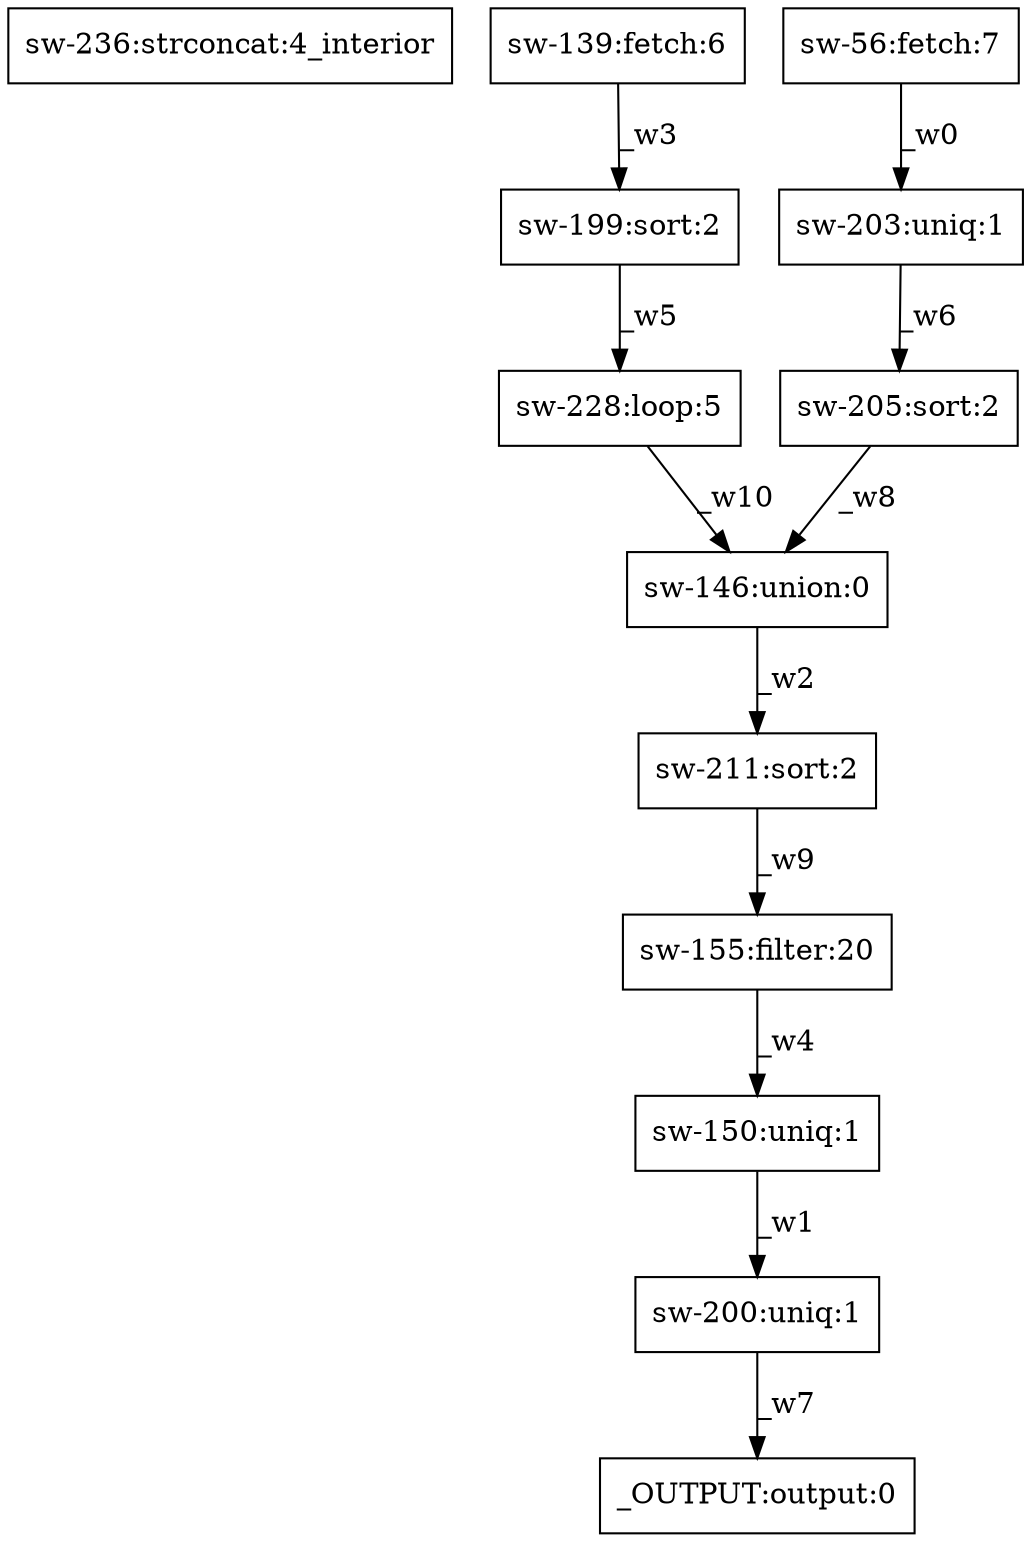 digraph test1 { node [shape=box] "sw-236" [label="sw-236:strconcat:4_interior"];"_OUTPUT" [label="_OUTPUT:output:0"];"sw-155" [label="sw-155:filter:20"];"sw-203" [label="sw-203:uniq:1"];"sw-211" [label="sw-211:sort:2"];"sw-228" [label="sw-228:loop:5"];"sw-200" [label="sw-200:uniq:1"];"sw-150" [label="sw-150:uniq:1"];"sw-139" [label="sw-139:fetch:6"];"sw-199" [label="sw-199:sort:2"];"sw-205" [label="sw-205:sort:2"];"sw-56" [label="sw-56:fetch:7"];"sw-146" [label="sw-146:union:0"];"sw-56" -> "sw-203" [label="_w0"];"sw-150" -> "sw-200" [label="_w1"];"sw-146" -> "sw-211" [label="_w2"];"sw-139" -> "sw-199" [label="_w3"];"sw-155" -> "sw-150" [label="_w4"];"sw-199" -> "sw-228" [label="_w5"];"sw-203" -> "sw-205" [label="_w6"];"sw-200" -> "_OUTPUT" [label="_w7"];"sw-205" -> "sw-146" [label="_w8"];"sw-211" -> "sw-155" [label="_w9"];"sw-228" -> "sw-146" [label="_w10"];}